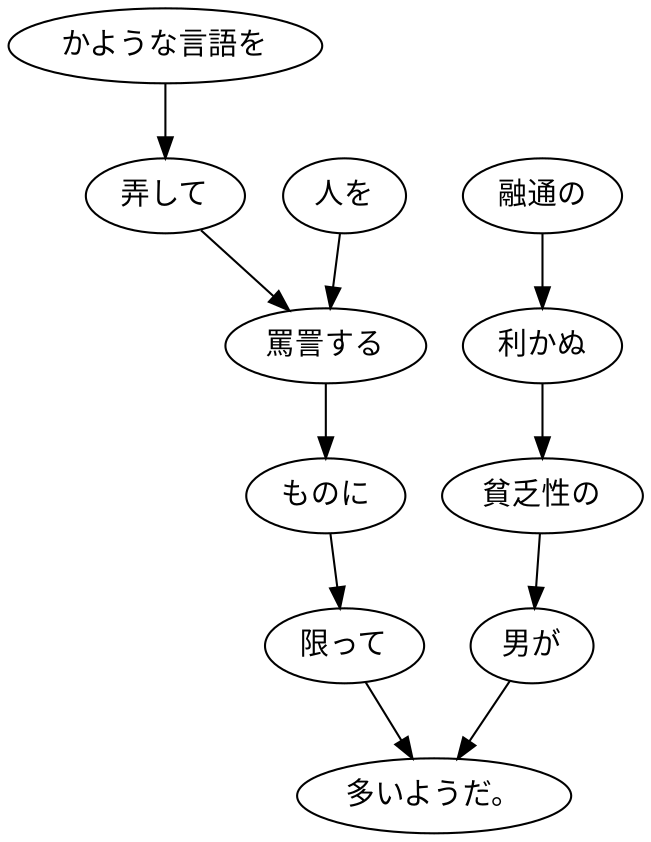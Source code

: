 digraph graph1324 {
	node0 [label="かような言語を"];
	node1 [label="弄して"];
	node2 [label="人を"];
	node3 [label="罵詈する"];
	node4 [label="ものに"];
	node5 [label="限って"];
	node6 [label="融通の"];
	node7 [label="利かぬ"];
	node8 [label="貧乏性の"];
	node9 [label="男が"];
	node10 [label="多いようだ。"];
	node0 -> node1;
	node1 -> node3;
	node2 -> node3;
	node3 -> node4;
	node4 -> node5;
	node5 -> node10;
	node6 -> node7;
	node7 -> node8;
	node8 -> node9;
	node9 -> node10;
}
